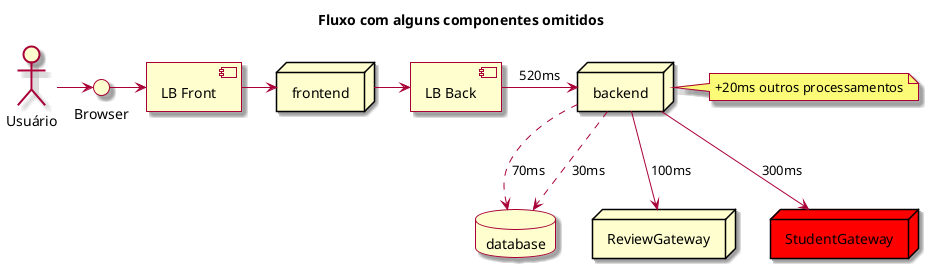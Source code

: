 @startuml

skin rose

Title: Fluxo com alguns componentes omitidos

component "LB Front" as LBF
component "LB Back" as LBB
actor "Usuário" as actor
database database
interface "Browser" as browser
node frontend
node backend
node reviewGateway as "ReviewGateway"
node studentGateway as "StudentGateway" #red

actor -> browser
browser -> LBF
LBF -> frontend
frontend -> LBB
LBB -> backend : 520ms
note right of backend: +20ms outros processamentos
backend --> reviewGateway: 100ms
backend --> studentGateway : 300ms
backend ..> database: 70ms
backend ..> database: 30ms

@enduml